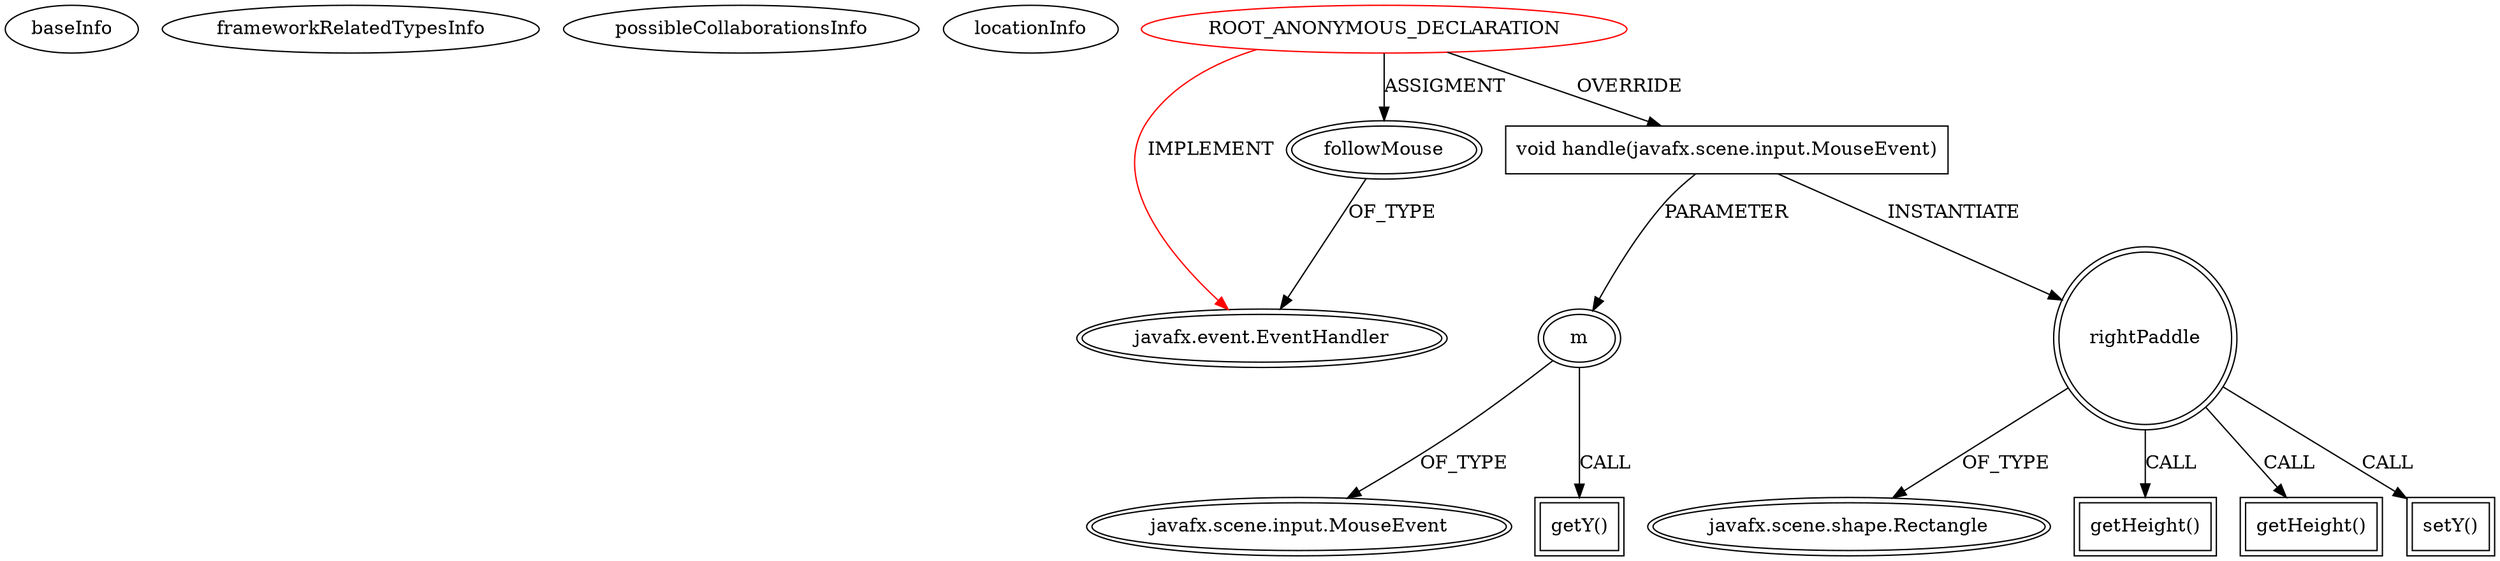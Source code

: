 digraph {
baseInfo[graphId=104,category="extension_graph",isAnonymous=true,possibleRelation=false]
frameworkRelatedTypesInfo[0="javafx.event.EventHandler"]
possibleCollaborationsInfo[]
locationInfo[projectName="AaronJRubin-javafx-pong",filePath="/AaronJRubin-javafx-pong/javafx-pong-master/src/main/java/game/Game.java",contextSignature="void Game(javafx.stage.Stage,int,int,double,boolean,boolean,boolean,boolean)",graphId="104"]
0[label="ROOT_ANONYMOUS_DECLARATION",vertexType="ROOT_ANONYMOUS_DECLARATION",isFrameworkType=false,color=red]
1[label="javafx.event.EventHandler",vertexType="FRAMEWORK_INTERFACE_TYPE",isFrameworkType=true,peripheries=2]
2[label="followMouse",vertexType="OUTSIDE_VARIABLE_EXPRESION",isFrameworkType=true,peripheries=2]
4[label="void handle(javafx.scene.input.MouseEvent)",vertexType="OVERRIDING_METHOD_DECLARATION",isFrameworkType=false,shape=box]
5[label="m",vertexType="PARAMETER_DECLARATION",isFrameworkType=true,peripheries=2]
6[label="javafx.scene.input.MouseEvent",vertexType="FRAMEWORK_CLASS_TYPE",isFrameworkType=true,peripheries=2]
8[label="getY()",vertexType="INSIDE_CALL",isFrameworkType=true,peripheries=2,shape=box]
9[label="rightPaddle",vertexType="VARIABLE_EXPRESION",isFrameworkType=true,peripheries=2,shape=circle]
11[label="javafx.scene.shape.Rectangle",vertexType="FRAMEWORK_CLASS_TYPE",isFrameworkType=true,peripheries=2]
10[label="getHeight()",vertexType="INSIDE_CALL",isFrameworkType=true,peripheries=2,shape=box]
13[label="getHeight()",vertexType="INSIDE_CALL",isFrameworkType=true,peripheries=2,shape=box]
15[label="setY()",vertexType="INSIDE_CALL",isFrameworkType=true,peripheries=2,shape=box]
0->1[label="IMPLEMENT",color=red]
0->2[label="ASSIGMENT"]
2->1[label="OF_TYPE"]
0->4[label="OVERRIDE"]
5->6[label="OF_TYPE"]
4->5[label="PARAMETER"]
5->8[label="CALL"]
4->9[label="INSTANTIATE"]
9->11[label="OF_TYPE"]
9->10[label="CALL"]
9->13[label="CALL"]
9->15[label="CALL"]
}
